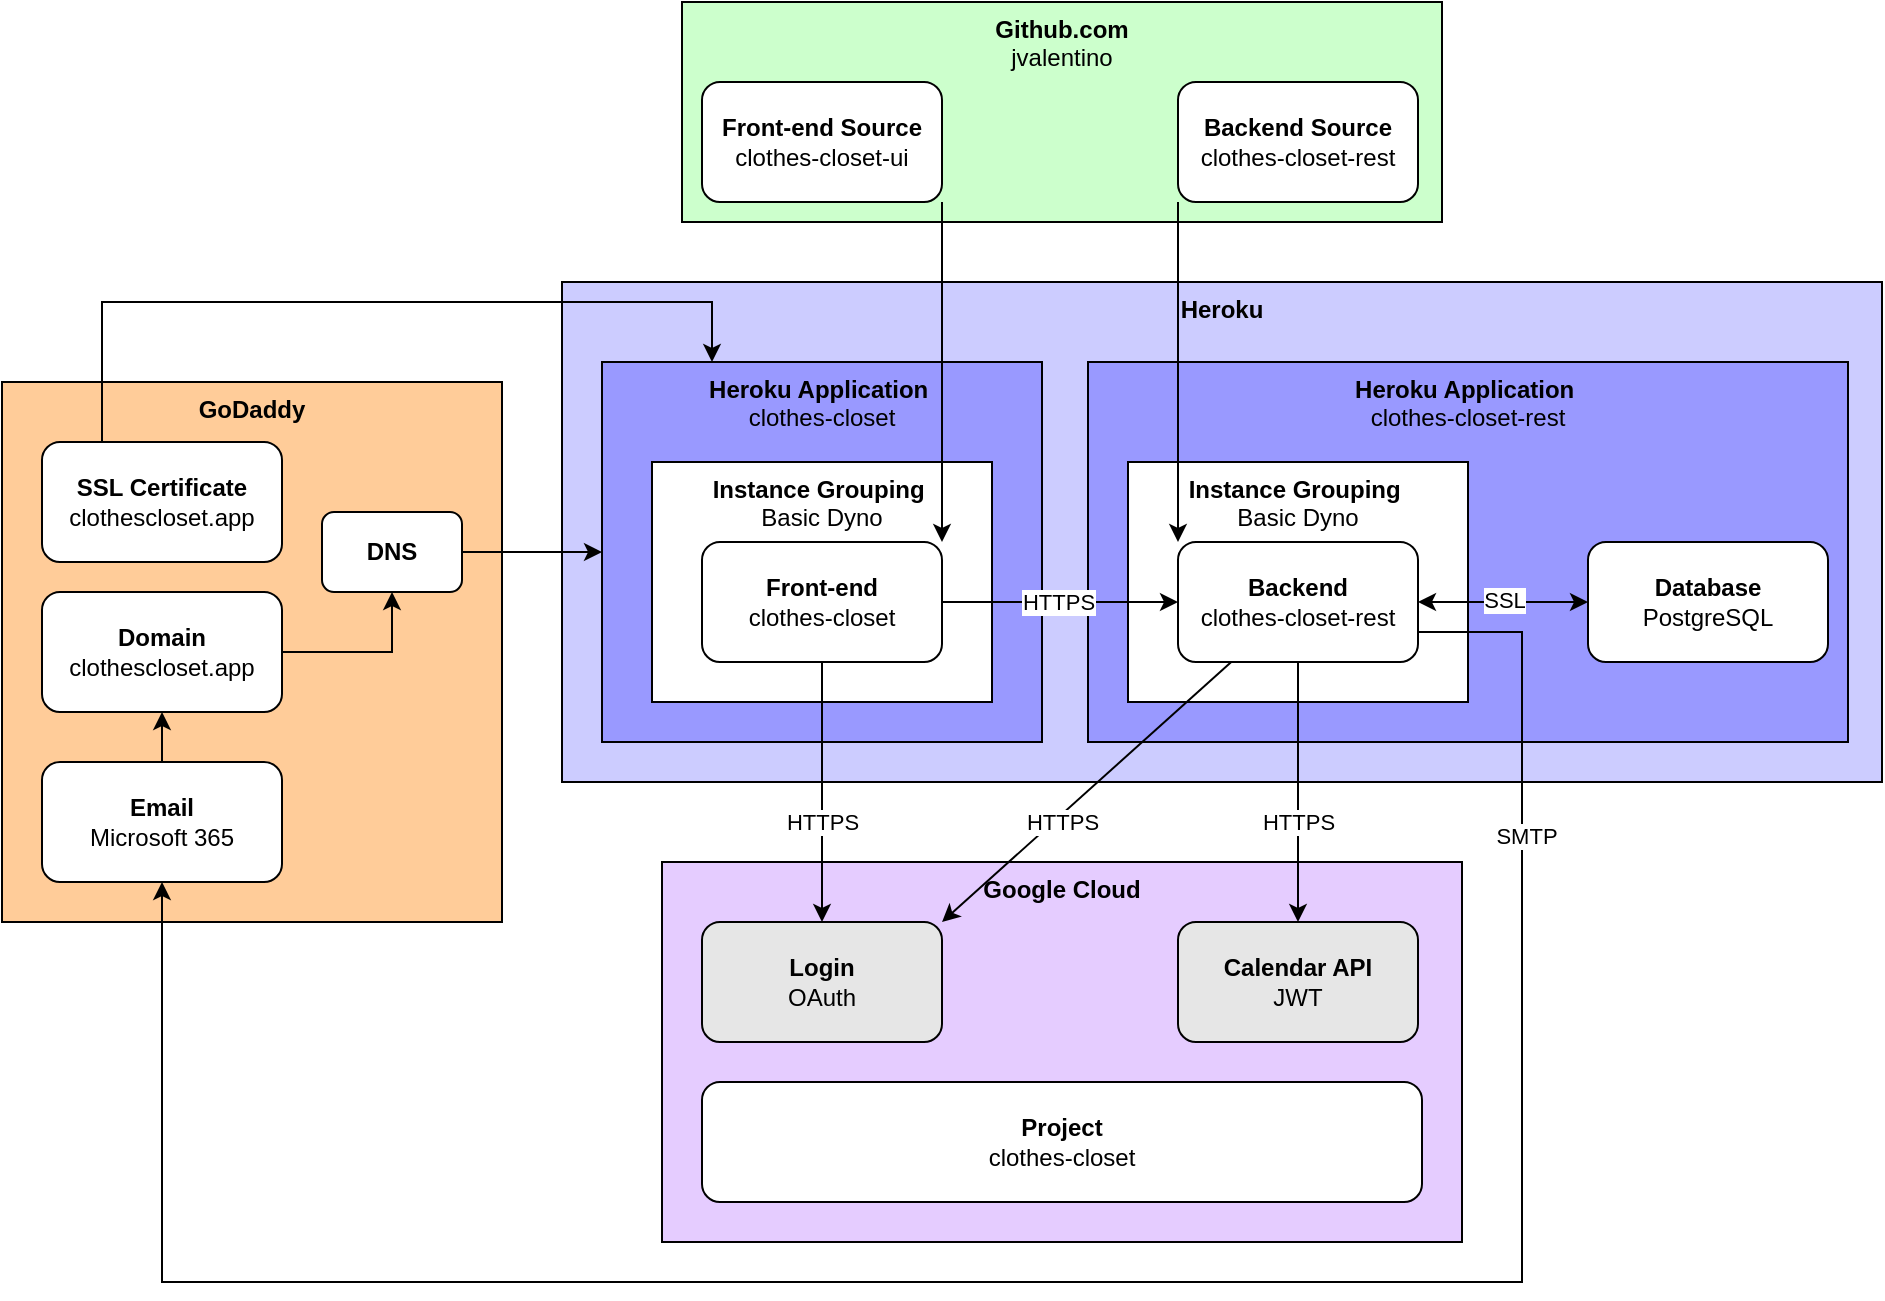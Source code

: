 <mxfile version="20.7.4" type="device"><diagram id="kWfZogZuuEKu-Zx5nxHj" name="Page-1"><mxGraphModel dx="1964" dy="793" grid="1" gridSize="10" guides="1" tooltips="1" connect="1" arrows="1" fold="1" page="1" pageScale="1" pageWidth="850" pageHeight="1100" math="0" shadow="0"><root><mxCell id="0"/><mxCell id="1" parent="0"/><mxCell id="7VdqjiGqz_4rYYKEBo3W-5" value="&lt;b&gt;GoDaddy&lt;/b&gt;" style="rounded=0;whiteSpace=wrap;html=1;verticalAlign=top;fillColor=#FFCC99;" vertex="1" parent="1"><mxGeometry x="-210" y="210" width="250" height="270" as="geometry"/></mxCell><mxCell id="7I8Vz6KWjNFxJbwvXGVF-24" value="&lt;b&gt;Google Cloud&lt;br&gt;&lt;/b&gt;" style="rounded=0;whiteSpace=wrap;html=1;verticalAlign=top;fillColor=#E5CCFF;" parent="1" vertex="1"><mxGeometry x="120" y="450" width="400" height="190" as="geometry"/></mxCell><mxCell id="7I8Vz6KWjNFxJbwvXGVF-16" value="&lt;b&gt;Heroku&lt;br&gt;&lt;/b&gt;" style="rounded=0;whiteSpace=wrap;html=1;verticalAlign=top;fillColor=#CCCCFF;" parent="1" vertex="1"><mxGeometry x="70" y="160" width="660" height="250" as="geometry"/></mxCell><mxCell id="7I8Vz6KWjNFxJbwvXGVF-15" value="&lt;b&gt;Github.com&lt;br&gt;&lt;/b&gt;jvalentino" style="rounded=0;whiteSpace=wrap;html=1;verticalAlign=top;fillColor=#CCFFCC;" parent="1" vertex="1"><mxGeometry x="130" y="20" width="380" height="110" as="geometry"/></mxCell><mxCell id="7I8Vz6KWjNFxJbwvXGVF-9" value="&lt;b&gt;Heroku Application&amp;nbsp;&lt;br&gt;&lt;/b&gt;clothes-closet" style="rounded=0;whiteSpace=wrap;html=1;verticalAlign=top;fillColor=#9999FF;" parent="1" vertex="1"><mxGeometry x="90" y="200" width="220" height="190" as="geometry"/></mxCell><mxCell id="7I8Vz6KWjNFxJbwvXGVF-8" value="&lt;b&gt;Instance Grouping&amp;nbsp;&lt;br&gt;&lt;/b&gt;Basic Dyno" style="rounded=0;whiteSpace=wrap;html=1;verticalAlign=top;" parent="1" vertex="1"><mxGeometry x="115" y="250" width="170" height="120" as="geometry"/></mxCell><mxCell id="7I8Vz6KWjNFxJbwvXGVF-7" value="&lt;b&gt;Heroku Application&amp;nbsp;&lt;br&gt;&lt;/b&gt;clothes-closet-rest" style="rounded=0;whiteSpace=wrap;html=1;verticalAlign=top;fillColor=#9999FF;" parent="1" vertex="1"><mxGeometry x="333" y="200" width="380" height="190" as="geometry"/></mxCell><mxCell id="7I8Vz6KWjNFxJbwvXGVF-6" value="&lt;b&gt;Instance Grouping&amp;nbsp;&lt;br&gt;&lt;/b&gt;Basic Dyno" style="rounded=0;whiteSpace=wrap;html=1;verticalAlign=top;" parent="1" vertex="1"><mxGeometry x="353" y="250" width="170" height="120" as="geometry"/></mxCell><mxCell id="7I8Vz6KWjNFxJbwvXGVF-4" style="edgeStyle=orthogonalEdgeStyle;rounded=0;orthogonalLoop=1;jettySize=auto;html=1;entryX=0;entryY=0.5;entryDx=0;entryDy=0;" parent="1" source="7I8Vz6KWjNFxJbwvXGVF-1" target="7I8Vz6KWjNFxJbwvXGVF-2" edge="1"><mxGeometry relative="1" as="geometry"/></mxCell><mxCell id="7I8Vz6KWjNFxJbwvXGVF-17" value="HTTPS" style="edgeLabel;html=1;align=center;verticalAlign=middle;resizable=0;points=[];" parent="7I8Vz6KWjNFxJbwvXGVF-4" vertex="1" connectable="0"><mxGeometry x="-0.017" relative="1" as="geometry"><mxPoint as="offset"/></mxGeometry></mxCell><mxCell id="7I8Vz6KWjNFxJbwvXGVF-21" style="edgeStyle=orthogonalEdgeStyle;rounded=0;orthogonalLoop=1;jettySize=auto;html=1;startArrow=none;startFill=0;endArrow=classic;endFill=1;" parent="1" source="7I8Vz6KWjNFxJbwvXGVF-1" target="7I8Vz6KWjNFxJbwvXGVF-19" edge="1"><mxGeometry relative="1" as="geometry"/></mxCell><mxCell id="7VdqjiGqz_4rYYKEBo3W-14" value="HTTPS" style="edgeLabel;html=1;align=center;verticalAlign=middle;resizable=0;points=[];" vertex="1" connectable="0" parent="7I8Vz6KWjNFxJbwvXGVF-21"><mxGeometry x="-0.031" y="-1" relative="1" as="geometry"><mxPoint x="1" y="17" as="offset"/></mxGeometry></mxCell><mxCell id="7I8Vz6KWjNFxJbwvXGVF-1" value="&lt;b&gt;Front-end&lt;br&gt;&lt;/b&gt;clothes-closet" style="rounded=1;whiteSpace=wrap;html=1;" parent="1" vertex="1"><mxGeometry x="140" y="290" width="120" height="60" as="geometry"/></mxCell><mxCell id="7I8Vz6KWjNFxJbwvXGVF-5" style="edgeStyle=orthogonalEdgeStyle;rounded=0;orthogonalLoop=1;jettySize=auto;html=1;entryX=0;entryY=0.5;entryDx=0;entryDy=0;startArrow=classic;startFill=1;" parent="1" source="7I8Vz6KWjNFxJbwvXGVF-2" target="7I8Vz6KWjNFxJbwvXGVF-3" edge="1"><mxGeometry relative="1" as="geometry"/></mxCell><mxCell id="7I8Vz6KWjNFxJbwvXGVF-18" value="SSL" style="edgeLabel;html=1;align=center;verticalAlign=middle;resizable=0;points=[];" parent="7I8Vz6KWjNFxJbwvXGVF-5" vertex="1" connectable="0"><mxGeometry x="0.012" y="1" relative="1" as="geometry"><mxPoint as="offset"/></mxGeometry></mxCell><mxCell id="7I8Vz6KWjNFxJbwvXGVF-22" style="edgeStyle=orthogonalEdgeStyle;rounded=0;orthogonalLoop=1;jettySize=auto;html=1;startArrow=none;startFill=0;endArrow=classic;endFill=1;" parent="1" source="7I8Vz6KWjNFxJbwvXGVF-2" target="7I8Vz6KWjNFxJbwvXGVF-20" edge="1"><mxGeometry relative="1" as="geometry"/></mxCell><mxCell id="7VdqjiGqz_4rYYKEBo3W-16" value="HTTPS" style="edgeLabel;html=1;align=center;verticalAlign=middle;resizable=0;points=[];" vertex="1" connectable="0" parent="7I8Vz6KWjNFxJbwvXGVF-22"><mxGeometry x="-0.262" y="-3" relative="1" as="geometry"><mxPoint x="3" y="32" as="offset"/></mxGeometry></mxCell><mxCell id="7I8Vz6KWjNFxJbwvXGVF-23" style="rounded=0;orthogonalLoop=1;jettySize=auto;html=1;entryX=1;entryY=0;entryDx=0;entryDy=0;startArrow=none;startFill=0;endArrow=classic;endFill=1;" parent="1" source="7I8Vz6KWjNFxJbwvXGVF-2" target="7I8Vz6KWjNFxJbwvXGVF-19" edge="1"><mxGeometry relative="1" as="geometry"/></mxCell><mxCell id="7VdqjiGqz_4rYYKEBo3W-15" value="HTTPS" style="edgeLabel;html=1;align=center;verticalAlign=middle;resizable=0;points=[];" vertex="1" connectable="0" parent="7I8Vz6KWjNFxJbwvXGVF-23"><mxGeometry x="-0.134" y="-3" relative="1" as="geometry"><mxPoint x="-20" y="26" as="offset"/></mxGeometry></mxCell><mxCell id="7I8Vz6KWjNFxJbwvXGVF-2" value="&lt;b&gt;Backend&lt;br&gt;&lt;/b&gt;clothes-closet-rest" style="rounded=1;whiteSpace=wrap;html=1;" parent="1" vertex="1"><mxGeometry x="378" y="290" width="120" height="60" as="geometry"/></mxCell><mxCell id="7I8Vz6KWjNFxJbwvXGVF-3" value="&lt;b&gt;Database&lt;br&gt;&lt;/b&gt;PostgreSQL" style="rounded=1;whiteSpace=wrap;html=1;" parent="1" vertex="1"><mxGeometry x="583" y="290" width="120" height="60" as="geometry"/></mxCell><mxCell id="7I8Vz6KWjNFxJbwvXGVF-13" style="edgeStyle=orthogonalEdgeStyle;rounded=0;orthogonalLoop=1;jettySize=auto;html=1;entryX=1;entryY=0;entryDx=0;entryDy=0;startArrow=none;startFill=0;exitX=1;exitY=1;exitDx=0;exitDy=0;endArrow=classic;endFill=1;" parent="1" source="7I8Vz6KWjNFxJbwvXGVF-11" target="7I8Vz6KWjNFxJbwvXGVF-1" edge="1"><mxGeometry relative="1" as="geometry"/></mxCell><mxCell id="7I8Vz6KWjNFxJbwvXGVF-11" value="&lt;b&gt;Front-end Source&lt;br&gt;&lt;/b&gt;clothes-closet-ui" style="rounded=1;whiteSpace=wrap;html=1;" parent="1" vertex="1"><mxGeometry x="140" y="60" width="120" height="60" as="geometry"/></mxCell><mxCell id="7I8Vz6KWjNFxJbwvXGVF-14" style="edgeStyle=orthogonalEdgeStyle;rounded=0;orthogonalLoop=1;jettySize=auto;html=1;entryX=0;entryY=0;entryDx=0;entryDy=0;startArrow=none;startFill=0;endArrow=classic;endFill=1;exitX=0;exitY=1;exitDx=0;exitDy=0;" parent="1" source="7I8Vz6KWjNFxJbwvXGVF-12" target="7I8Vz6KWjNFxJbwvXGVF-2" edge="1"><mxGeometry relative="1" as="geometry"/></mxCell><mxCell id="7I8Vz6KWjNFxJbwvXGVF-12" value="&lt;b&gt;Backend Source&lt;br&gt;&lt;/b&gt;clothes-closet-rest" style="rounded=1;whiteSpace=wrap;html=1;" parent="1" vertex="1"><mxGeometry x="378" y="60" width="120" height="60" as="geometry"/></mxCell><mxCell id="7I8Vz6KWjNFxJbwvXGVF-19" value="&lt;b&gt;Login&lt;br&gt;&lt;/b&gt;OAuth" style="rounded=1;whiteSpace=wrap;html=1;fillColor=#E6E6E6;" parent="1" vertex="1"><mxGeometry x="140" y="480" width="120" height="60" as="geometry"/></mxCell><mxCell id="7I8Vz6KWjNFxJbwvXGVF-20" value="&lt;b&gt;Calendar API&lt;br&gt;&lt;/b&gt;JWT" style="rounded=1;whiteSpace=wrap;html=1;fillColor=#E6E6E6;" parent="1" vertex="1"><mxGeometry x="378" y="480" width="120" height="60" as="geometry"/></mxCell><mxCell id="7I8Vz6KWjNFxJbwvXGVF-25" value="&lt;b&gt;Project&lt;br&gt;&lt;/b&gt;clothes-closet" style="rounded=1;whiteSpace=wrap;html=1;" parent="1" vertex="1"><mxGeometry x="140" y="560" width="360" height="60" as="geometry"/></mxCell><mxCell id="7VdqjiGqz_4rYYKEBo3W-8" style="edgeStyle=orthogonalEdgeStyle;rounded=0;orthogonalLoop=1;jettySize=auto;html=1;entryX=0.5;entryY=1;entryDx=0;entryDy=0;" edge="1" parent="1" source="7VdqjiGqz_4rYYKEBo3W-1" target="7VdqjiGqz_4rYYKEBo3W-3"><mxGeometry relative="1" as="geometry"/></mxCell><mxCell id="7VdqjiGqz_4rYYKEBo3W-1" value="&lt;b&gt;Domain&lt;br&gt;&lt;/b&gt;clothescloset.app" style="rounded=1;whiteSpace=wrap;html=1;" vertex="1" parent="1"><mxGeometry x="-190" y="315" width="120" height="60" as="geometry"/></mxCell><mxCell id="7VdqjiGqz_4rYYKEBo3W-9" style="edgeStyle=orthogonalEdgeStyle;rounded=0;orthogonalLoop=1;jettySize=auto;html=1;entryX=0.25;entryY=0;entryDx=0;entryDy=0;exitX=0.25;exitY=0;exitDx=0;exitDy=0;" edge="1" parent="1" source="7VdqjiGqz_4rYYKEBo3W-2" target="7I8Vz6KWjNFxJbwvXGVF-9"><mxGeometry relative="1" as="geometry"><Array as="points"><mxPoint x="-160" y="170"/><mxPoint x="145" y="170"/></Array></mxGeometry></mxCell><mxCell id="7VdqjiGqz_4rYYKEBo3W-2" value="&lt;b&gt;SSL Certificate&lt;br&gt;&lt;/b&gt;clothescloset.app" style="rounded=1;whiteSpace=wrap;html=1;" vertex="1" parent="1"><mxGeometry x="-190" y="240" width="120" height="60" as="geometry"/></mxCell><mxCell id="7VdqjiGqz_4rYYKEBo3W-4" style="edgeStyle=orthogonalEdgeStyle;rounded=0;orthogonalLoop=1;jettySize=auto;html=1;entryX=0;entryY=0.5;entryDx=0;entryDy=0;" edge="1" parent="1" source="7VdqjiGqz_4rYYKEBo3W-3" target="7I8Vz6KWjNFxJbwvXGVF-9"><mxGeometry relative="1" as="geometry"/></mxCell><mxCell id="7VdqjiGqz_4rYYKEBo3W-3" value="&lt;b&gt;DNS&lt;/b&gt;" style="rounded=1;whiteSpace=wrap;html=1;" vertex="1" parent="1"><mxGeometry x="-50" y="275" width="70" height="40" as="geometry"/></mxCell><mxCell id="7VdqjiGqz_4rYYKEBo3W-11" style="edgeStyle=orthogonalEdgeStyle;rounded=0;orthogonalLoop=1;jettySize=auto;html=1;" edge="1" parent="1" source="7VdqjiGqz_4rYYKEBo3W-10" target="7VdqjiGqz_4rYYKEBo3W-1"><mxGeometry relative="1" as="geometry"/></mxCell><mxCell id="7VdqjiGqz_4rYYKEBo3W-10" value="&lt;b&gt;Email&lt;br&gt;&lt;/b&gt;Microsoft 365" style="rounded=1;whiteSpace=wrap;html=1;" vertex="1" parent="1"><mxGeometry x="-190" y="400" width="120" height="60" as="geometry"/></mxCell><mxCell id="7VdqjiGqz_4rYYKEBo3W-12" style="edgeStyle=orthogonalEdgeStyle;rounded=0;orthogonalLoop=1;jettySize=auto;html=1;entryX=0.5;entryY=1;entryDx=0;entryDy=0;exitX=1;exitY=0.75;exitDx=0;exitDy=0;" edge="1" parent="1" source="7I8Vz6KWjNFxJbwvXGVF-2" target="7VdqjiGqz_4rYYKEBo3W-10"><mxGeometry relative="1" as="geometry"><Array as="points"><mxPoint x="550" y="335"/><mxPoint x="550" y="660"/><mxPoint x="-130" y="660"/></Array></mxGeometry></mxCell><mxCell id="7VdqjiGqz_4rYYKEBo3W-13" value="SMTP" style="edgeLabel;html=1;align=center;verticalAlign=middle;resizable=0;points=[];" vertex="1" connectable="0" parent="7VdqjiGqz_4rYYKEBo3W-12"><mxGeometry x="-0.755" y="2" relative="1" as="geometry"><mxPoint as="offset"/></mxGeometry></mxCell></root></mxGraphModel></diagram></mxfile>